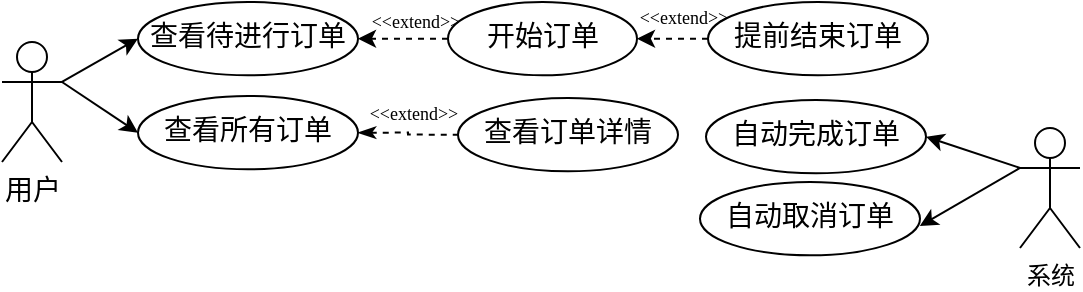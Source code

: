<mxfile version="26.2.14">
  <diagram name="第 1 页" id="bXbiH3EwShpQN_3dVzvC">
    <mxGraphModel dx="947" dy="542" grid="1" gridSize="10" guides="1" tooltips="1" connect="1" arrows="1" fold="1" page="1" pageScale="1" pageWidth="827" pageHeight="1169" math="0" shadow="0">
      <root>
        <mxCell id="0" />
        <mxCell id="1" parent="0" />
        <mxCell id="0HjXq0CEjoln_zBARy2v-11" style="edgeStyle=none;rounded=0;orthogonalLoop=1;jettySize=auto;html=1;exitX=1;exitY=0.333;exitDx=0;exitDy=0;exitPerimeter=0;entryX=0;entryY=0.5;entryDx=0;entryDy=0;fontFamily=宋体;fontSize=14;" parent="1" source="rSCCLJno3e1j1hXcmhqp-1" target="rSCCLJno3e1j1hXcmhqp-4" edge="1">
          <mxGeometry relative="1" as="geometry" />
        </mxCell>
        <mxCell id="0HjXq0CEjoln_zBARy2v-12" style="edgeStyle=none;rounded=0;orthogonalLoop=1;jettySize=auto;html=1;exitX=1;exitY=0.333;exitDx=0;exitDy=0;exitPerimeter=0;entryX=0;entryY=0.5;entryDx=0;entryDy=0;fontFamily=宋体;fontSize=14;" parent="1" source="rSCCLJno3e1j1hXcmhqp-1" target="rSCCLJno3e1j1hXcmhqp-7" edge="1">
          <mxGeometry relative="1" as="geometry" />
        </mxCell>
        <mxCell id="rSCCLJno3e1j1hXcmhqp-1" value="用户" style="shape=umlActor;verticalLabelPosition=bottom;verticalAlign=top;html=1;outlineConnect=0;fontFamily=宋体;fontSize=14;" parent="1" vertex="1">
          <mxGeometry x="109" y="176" width="30" height="60" as="geometry" />
        </mxCell>
        <mxCell id="rSCCLJno3e1j1hXcmhqp-4" value="查看待进行订单" style="ellipse;whiteSpace=wrap;html=1;fontFamily=宋体;fontSize=14;" parent="1" vertex="1">
          <mxGeometry x="177" y="156" width="110" height="36.67" as="geometry" />
        </mxCell>
        <mxCell id="2t82qzao_Dj3ipLsuFm_-2" style="edgeStyle=orthogonalEdgeStyle;rounded=0;orthogonalLoop=1;jettySize=auto;html=1;exitX=1;exitY=0.5;exitDx=0;exitDy=0;entryX=0;entryY=0.5;entryDx=0;entryDy=0;fontFamily=宋体;fontSize=14;dashed=1;endArrow=none;startFill=1;startArrow=classicThin;" parent="1" source="rSCCLJno3e1j1hXcmhqp-7" target="2t82qzao_Dj3ipLsuFm_-1" edge="1">
          <mxGeometry relative="1" as="geometry" />
        </mxCell>
        <mxCell id="rSCCLJno3e1j1hXcmhqp-7" value="查看所有订单" style="ellipse;whiteSpace=wrap;html=1;fontFamily=宋体;fontSize=14;" parent="1" vertex="1">
          <mxGeometry x="177" y="203" width="110" height="36.67" as="geometry" />
        </mxCell>
        <mxCell id="2t82qzao_Dj3ipLsuFm_-1" value="查看订单详情" style="ellipse;whiteSpace=wrap;html=1;fontFamily=宋体;fontSize=14;" parent="1" vertex="1">
          <mxGeometry x="337" y="204" width="110" height="36.67" as="geometry" />
        </mxCell>
        <mxCell id="2t82qzao_Dj3ipLsuFm_-4" value="自动完成订单" style="ellipse;whiteSpace=wrap;html=1;fontFamily=宋体;fontSize=14;" parent="1" vertex="1">
          <mxGeometry x="461" y="205" width="110" height="36.67" as="geometry" />
        </mxCell>
        <mxCell id="2t82qzao_Dj3ipLsuFm_-6" value="自动取消订单" style="ellipse;whiteSpace=wrap;html=1;fontFamily=宋体;fontSize=14;" parent="1" vertex="1">
          <mxGeometry x="458" y="246" width="110" height="36.67" as="geometry" />
        </mxCell>
        <mxCell id="foDRxJdmkzeu42MKYY4D-1" value="&amp;lt;&amp;lt;extend&amp;gt;&amp;gt;" style="text;html=1;align=center;verticalAlign=middle;whiteSpace=wrap;rounded=0;spacing=0;fontSize=9;fontFamily=Times New Roman;" vertex="1" parent="1">
          <mxGeometry x="288" y="206" width="54" height="12" as="geometry" />
        </mxCell>
        <mxCell id="foDRxJdmkzeu42MKYY4D-10" style="edgeStyle=orthogonalEdgeStyle;rounded=0;orthogonalLoop=1;jettySize=auto;html=1;exitX=0;exitY=0.5;exitDx=0;exitDy=0;entryX=1;entryY=0.5;entryDx=0;entryDy=0;fontFamily=Helvetica;fontSize=11;fontColor=default;labelBackgroundColor=default;resizable=0;dashed=1;" edge="1" parent="1" source="foDRxJdmkzeu42MKYY4D-9" target="rSCCLJno3e1j1hXcmhqp-4">
          <mxGeometry relative="1" as="geometry" />
        </mxCell>
        <mxCell id="foDRxJdmkzeu42MKYY4D-9" value="开始订单" style="ellipse;whiteSpace=wrap;html=1;fontFamily=宋体;fontSize=14;" vertex="1" parent="1">
          <mxGeometry x="332" y="156.0" width="94.5" height="36.67" as="geometry" />
        </mxCell>
        <mxCell id="foDRxJdmkzeu42MKYY4D-13" style="edgeStyle=orthogonalEdgeStyle;rounded=0;orthogonalLoop=1;jettySize=auto;html=1;exitX=0;exitY=0.5;exitDx=0;exitDy=0;entryX=1;entryY=0.5;entryDx=0;entryDy=0;fontFamily=Helvetica;fontSize=11;fontColor=default;labelBackgroundColor=default;resizable=0;dashed=1;" edge="1" parent="1" source="foDRxJdmkzeu42MKYY4D-11" target="foDRxJdmkzeu42MKYY4D-9">
          <mxGeometry relative="1" as="geometry" />
        </mxCell>
        <mxCell id="foDRxJdmkzeu42MKYY4D-11" value="提前结束订单" style="ellipse;whiteSpace=wrap;html=1;fontFamily=宋体;fontSize=14;" vertex="1" parent="1">
          <mxGeometry x="462" y="156" width="110" height="36.67" as="geometry" />
        </mxCell>
        <mxCell id="foDRxJdmkzeu42MKYY4D-12" value="&amp;lt;&amp;lt;extend&amp;gt;&amp;gt;" style="text;html=1;align=center;verticalAlign=middle;whiteSpace=wrap;rounded=0;spacing=0;fontSize=9;fontFamily=Times New Roman;" vertex="1" parent="1">
          <mxGeometry x="289" y="160" width="54" height="12" as="geometry" />
        </mxCell>
        <mxCell id="foDRxJdmkzeu42MKYY4D-14" value="&amp;lt;&amp;lt;extend&amp;gt;&amp;gt;" style="text;html=1;align=center;verticalAlign=middle;whiteSpace=wrap;rounded=0;spacing=0;fontSize=9;fontFamily=Times New Roman;" vertex="1" parent="1">
          <mxGeometry x="423" y="158" width="54" height="12" as="geometry" />
        </mxCell>
        <mxCell id="foDRxJdmkzeu42MKYY4D-17" style="rounded=0;orthogonalLoop=1;jettySize=auto;html=1;exitX=0;exitY=0.333;exitDx=0;exitDy=0;exitPerimeter=0;entryX=1;entryY=0.5;entryDx=0;entryDy=0;fontFamily=Helvetica;fontSize=11;fontColor=default;labelBackgroundColor=default;resizable=0;" edge="1" parent="1" source="foDRxJdmkzeu42MKYY4D-15" target="2t82qzao_Dj3ipLsuFm_-4">
          <mxGeometry relative="1" as="geometry" />
        </mxCell>
        <mxCell id="foDRxJdmkzeu42MKYY4D-15" value="系统" style="shape=umlActor;verticalLabelPosition=bottom;verticalAlign=top;html=1;outlineConnect=0;align=center;fontFamily=宋体;fontSize=12;fontColor=default;labelBackgroundColor=default;resizable=0;fillColor=none;gradientColor=none;" vertex="1" parent="1">
          <mxGeometry x="618" y="219" width="30" height="60" as="geometry" />
        </mxCell>
        <mxCell id="foDRxJdmkzeu42MKYY4D-18" style="rounded=0;orthogonalLoop=1;jettySize=auto;html=1;exitX=0;exitY=0.333;exitDx=0;exitDy=0;exitPerimeter=0;entryX=0.972;entryY=0.355;entryDx=0;entryDy=0;entryPerimeter=0;fontFamily=Helvetica;fontSize=11;fontColor=default;labelBackgroundColor=default;resizable=0;" edge="1" parent="1" source="foDRxJdmkzeu42MKYY4D-15">
          <mxGeometry relative="1" as="geometry">
            <mxPoint x="567.92" y="268.018" as="targetPoint" />
          </mxGeometry>
        </mxCell>
      </root>
    </mxGraphModel>
  </diagram>
</mxfile>
